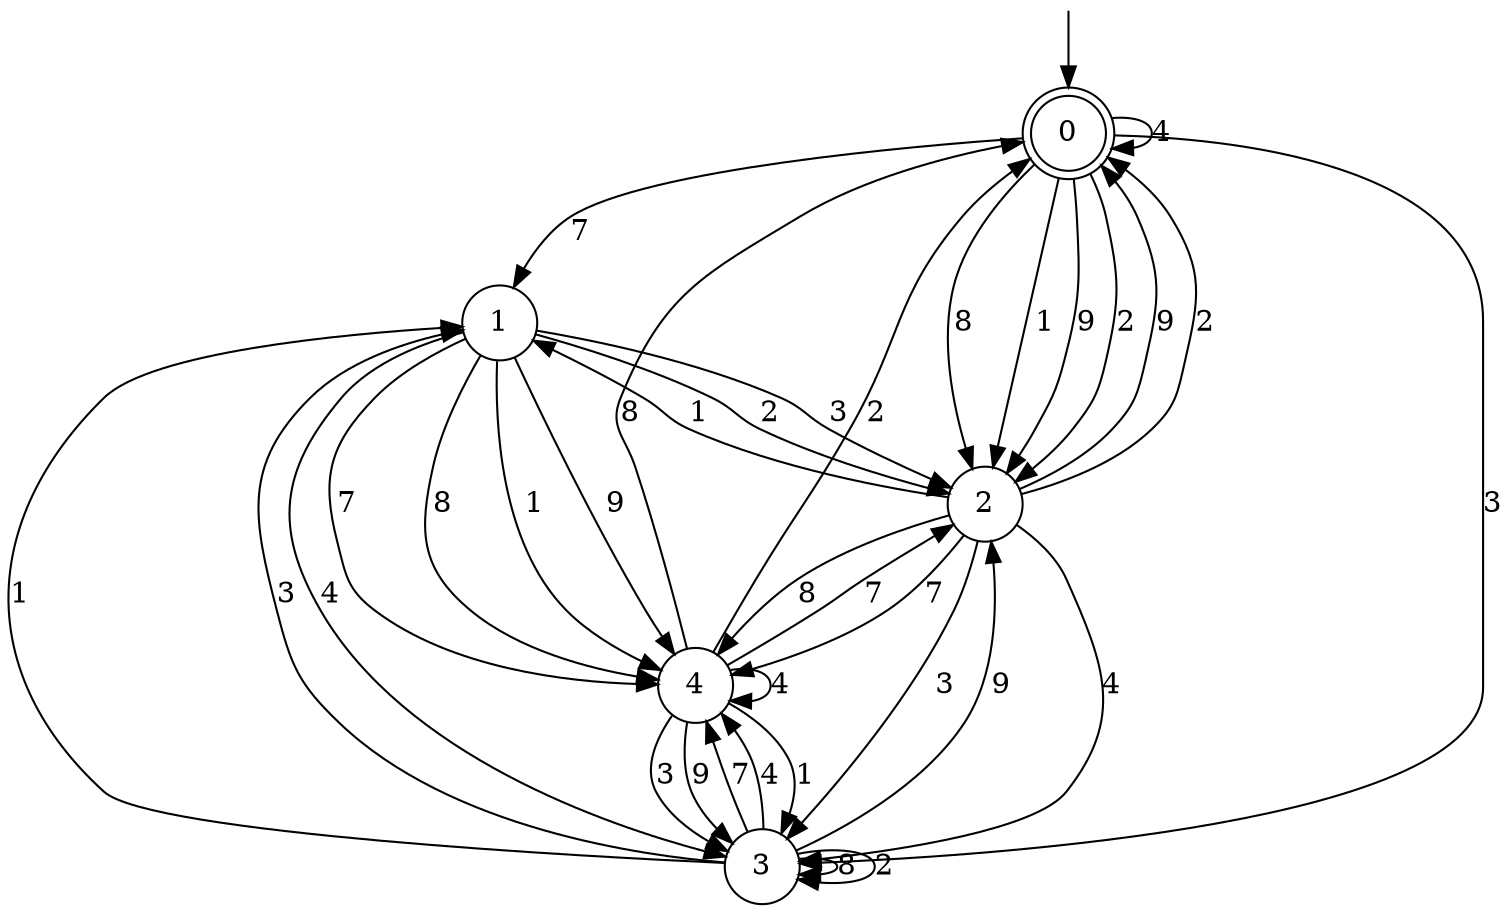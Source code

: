 digraph g {

	s0 [shape="doublecircle" label="0"];
	s1 [shape="circle" label="1"];
	s2 [shape="circle" label="2"];
	s3 [shape="circle" label="3"];
	s4 [shape="circle" label="4"];
	s0 -> s1 [label="7"];
	s0 -> s2 [label="8"];
	s0 -> s2 [label="1"];
	s0 -> s2 [label="9"];
	s0 -> s0 [label="4"];
	s0 -> s2 [label="2"];
	s0 -> s3 [label="3"];
	s1 -> s4 [label="7"];
	s1 -> s4 [label="8"];
	s1 -> s4 [label="1"];
	s1 -> s4 [label="9"];
	s1 -> s3 [label="4"];
	s1 -> s2 [label="2"];
	s1 -> s2 [label="3"];
	s2 -> s4 [label="7"];
	s2 -> s4 [label="8"];
	s2 -> s1 [label="1"];
	s2 -> s0 [label="9"];
	s2 -> s3 [label="4"];
	s2 -> s0 [label="2"];
	s2 -> s3 [label="3"];
	s3 -> s4 [label="7"];
	s3 -> s3 [label="8"];
	s3 -> s1 [label="1"];
	s3 -> s2 [label="9"];
	s3 -> s4 [label="4"];
	s3 -> s3 [label="2"];
	s3 -> s1 [label="3"];
	s4 -> s2 [label="7"];
	s4 -> s0 [label="8"];
	s4 -> s3 [label="1"];
	s4 -> s3 [label="9"];
	s4 -> s4 [label="4"];
	s4 -> s0 [label="2"];
	s4 -> s3 [label="3"];

__start0 [label="" shape="none" width="0" height="0"];
__start0 -> s0;

}
